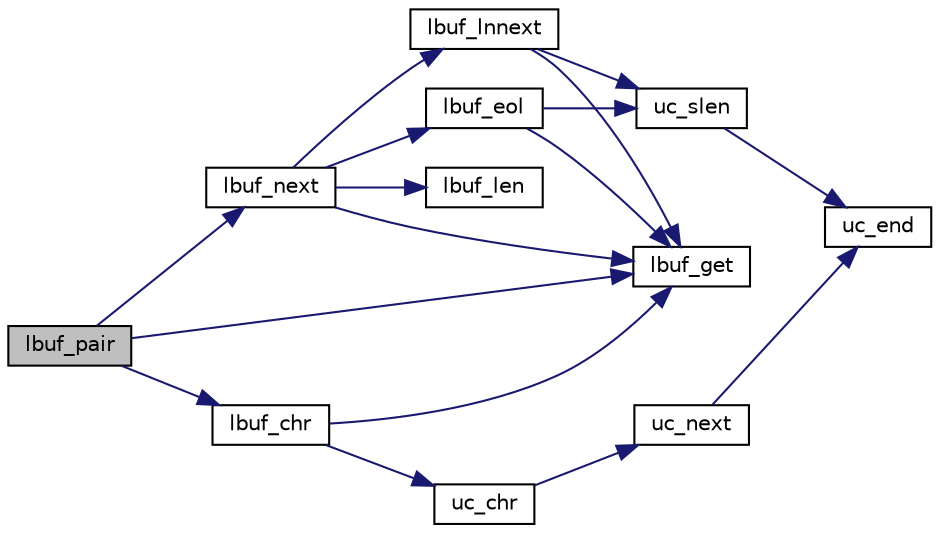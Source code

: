 digraph "lbuf_pair"
{
 // INTERACTIVE_SVG=YES
 // LATEX_PDF_SIZE
  edge [fontname="Helvetica",fontsize="10",labelfontname="Helvetica",labelfontsize="10"];
  node [fontname="Helvetica",fontsize="10",shape=record];
  rankdir="LR";
  Node1 [label="lbuf_pair",height=0.2,width=0.4,color="black", fillcolor="grey75", style="filled", fontcolor="black",tooltip=" "];
  Node1 -> Node2 [color="midnightblue",fontsize="10",style="solid",fontname="Helvetica"];
  Node2 [label="lbuf_chr",height=0.2,width=0.4,color="black", fillcolor="white", style="filled",URL="$mot_8c.html#a1075d9da002a03e0730292ac1948a7b8",tooltip=" "];
  Node2 -> Node3 [color="midnightblue",fontsize="10",style="solid",fontname="Helvetica"];
  Node3 [label="lbuf_get",height=0.2,width=0.4,color="black", fillcolor="white", style="filled",URL="$lbuf_8c.html#ad0f45475ddc6eb82ecedf63ed1b914d4",tooltip=" "];
  Node2 -> Node4 [color="midnightblue",fontsize="10",style="solid",fontname="Helvetica"];
  Node4 [label="uc_chr",height=0.2,width=0.4,color="black", fillcolor="white", style="filled",URL="$uc_8c.html#a2fecd1fc98475ece5f529da3315a9553",tooltip=" "];
  Node4 -> Node5 [color="midnightblue",fontsize="10",style="solid",fontname="Helvetica"];
  Node5 [label="uc_next",height=0.2,width=0.4,color="black", fillcolor="white", style="filled",URL="$uc_8c.html#a79c7c44c06c1febff5680c19667e2676",tooltip=" "];
  Node5 -> Node6 [color="midnightblue",fontsize="10",style="solid",fontname="Helvetica"];
  Node6 [label="uc_end",height=0.2,width=0.4,color="black", fillcolor="white", style="filled",URL="$uc_8c.html#a616e24870a58b86644c34ee077faca11",tooltip=" "];
  Node1 -> Node3 [color="midnightblue",fontsize="10",style="solid",fontname="Helvetica"];
  Node1 -> Node7 [color="midnightblue",fontsize="10",style="solid",fontname="Helvetica"];
  Node7 [label="lbuf_next",height=0.2,width=0.4,color="black", fillcolor="white", style="filled",URL="$mot_8c.html#a62880e253fa1e427ff400dfbc1cbd2cc",tooltip=" "];
  Node7 -> Node8 [color="midnightblue",fontsize="10",style="solid",fontname="Helvetica"];
  Node8 [label="lbuf_eol",height=0.2,width=0.4,color="black", fillcolor="white", style="filled",URL="$mot_8c.html#a5c1f7584815c6ad7811607e7189272f3",tooltip=" "];
  Node8 -> Node3 [color="midnightblue",fontsize="10",style="solid",fontname="Helvetica"];
  Node8 -> Node9 [color="midnightblue",fontsize="10",style="solid",fontname="Helvetica"];
  Node9 [label="uc_slen",height=0.2,width=0.4,color="black", fillcolor="white", style="filled",URL="$uc_8c.html#a8afd7835259109c3ec7bb684d4a1f67f",tooltip=" "];
  Node9 -> Node6 [color="midnightblue",fontsize="10",style="solid",fontname="Helvetica"];
  Node7 -> Node3 [color="midnightblue",fontsize="10",style="solid",fontname="Helvetica"];
  Node7 -> Node10 [color="midnightblue",fontsize="10",style="solid",fontname="Helvetica"];
  Node10 [label="lbuf_len",height=0.2,width=0.4,color="black", fillcolor="white", style="filled",URL="$lbuf_8c.html#ae74f0372b69451ac877a76505b05874f",tooltip=" "];
  Node7 -> Node11 [color="midnightblue",fontsize="10",style="solid",fontname="Helvetica"];
  Node11 [label="lbuf_lnnext",height=0.2,width=0.4,color="black", fillcolor="white", style="filled",URL="$mot_8c.html#a7d0e1b91bf9ad736cf9f11035a9beef0",tooltip=" "];
  Node11 -> Node3 [color="midnightblue",fontsize="10",style="solid",fontname="Helvetica"];
  Node11 -> Node9 [color="midnightblue",fontsize="10",style="solid",fontname="Helvetica"];
}
